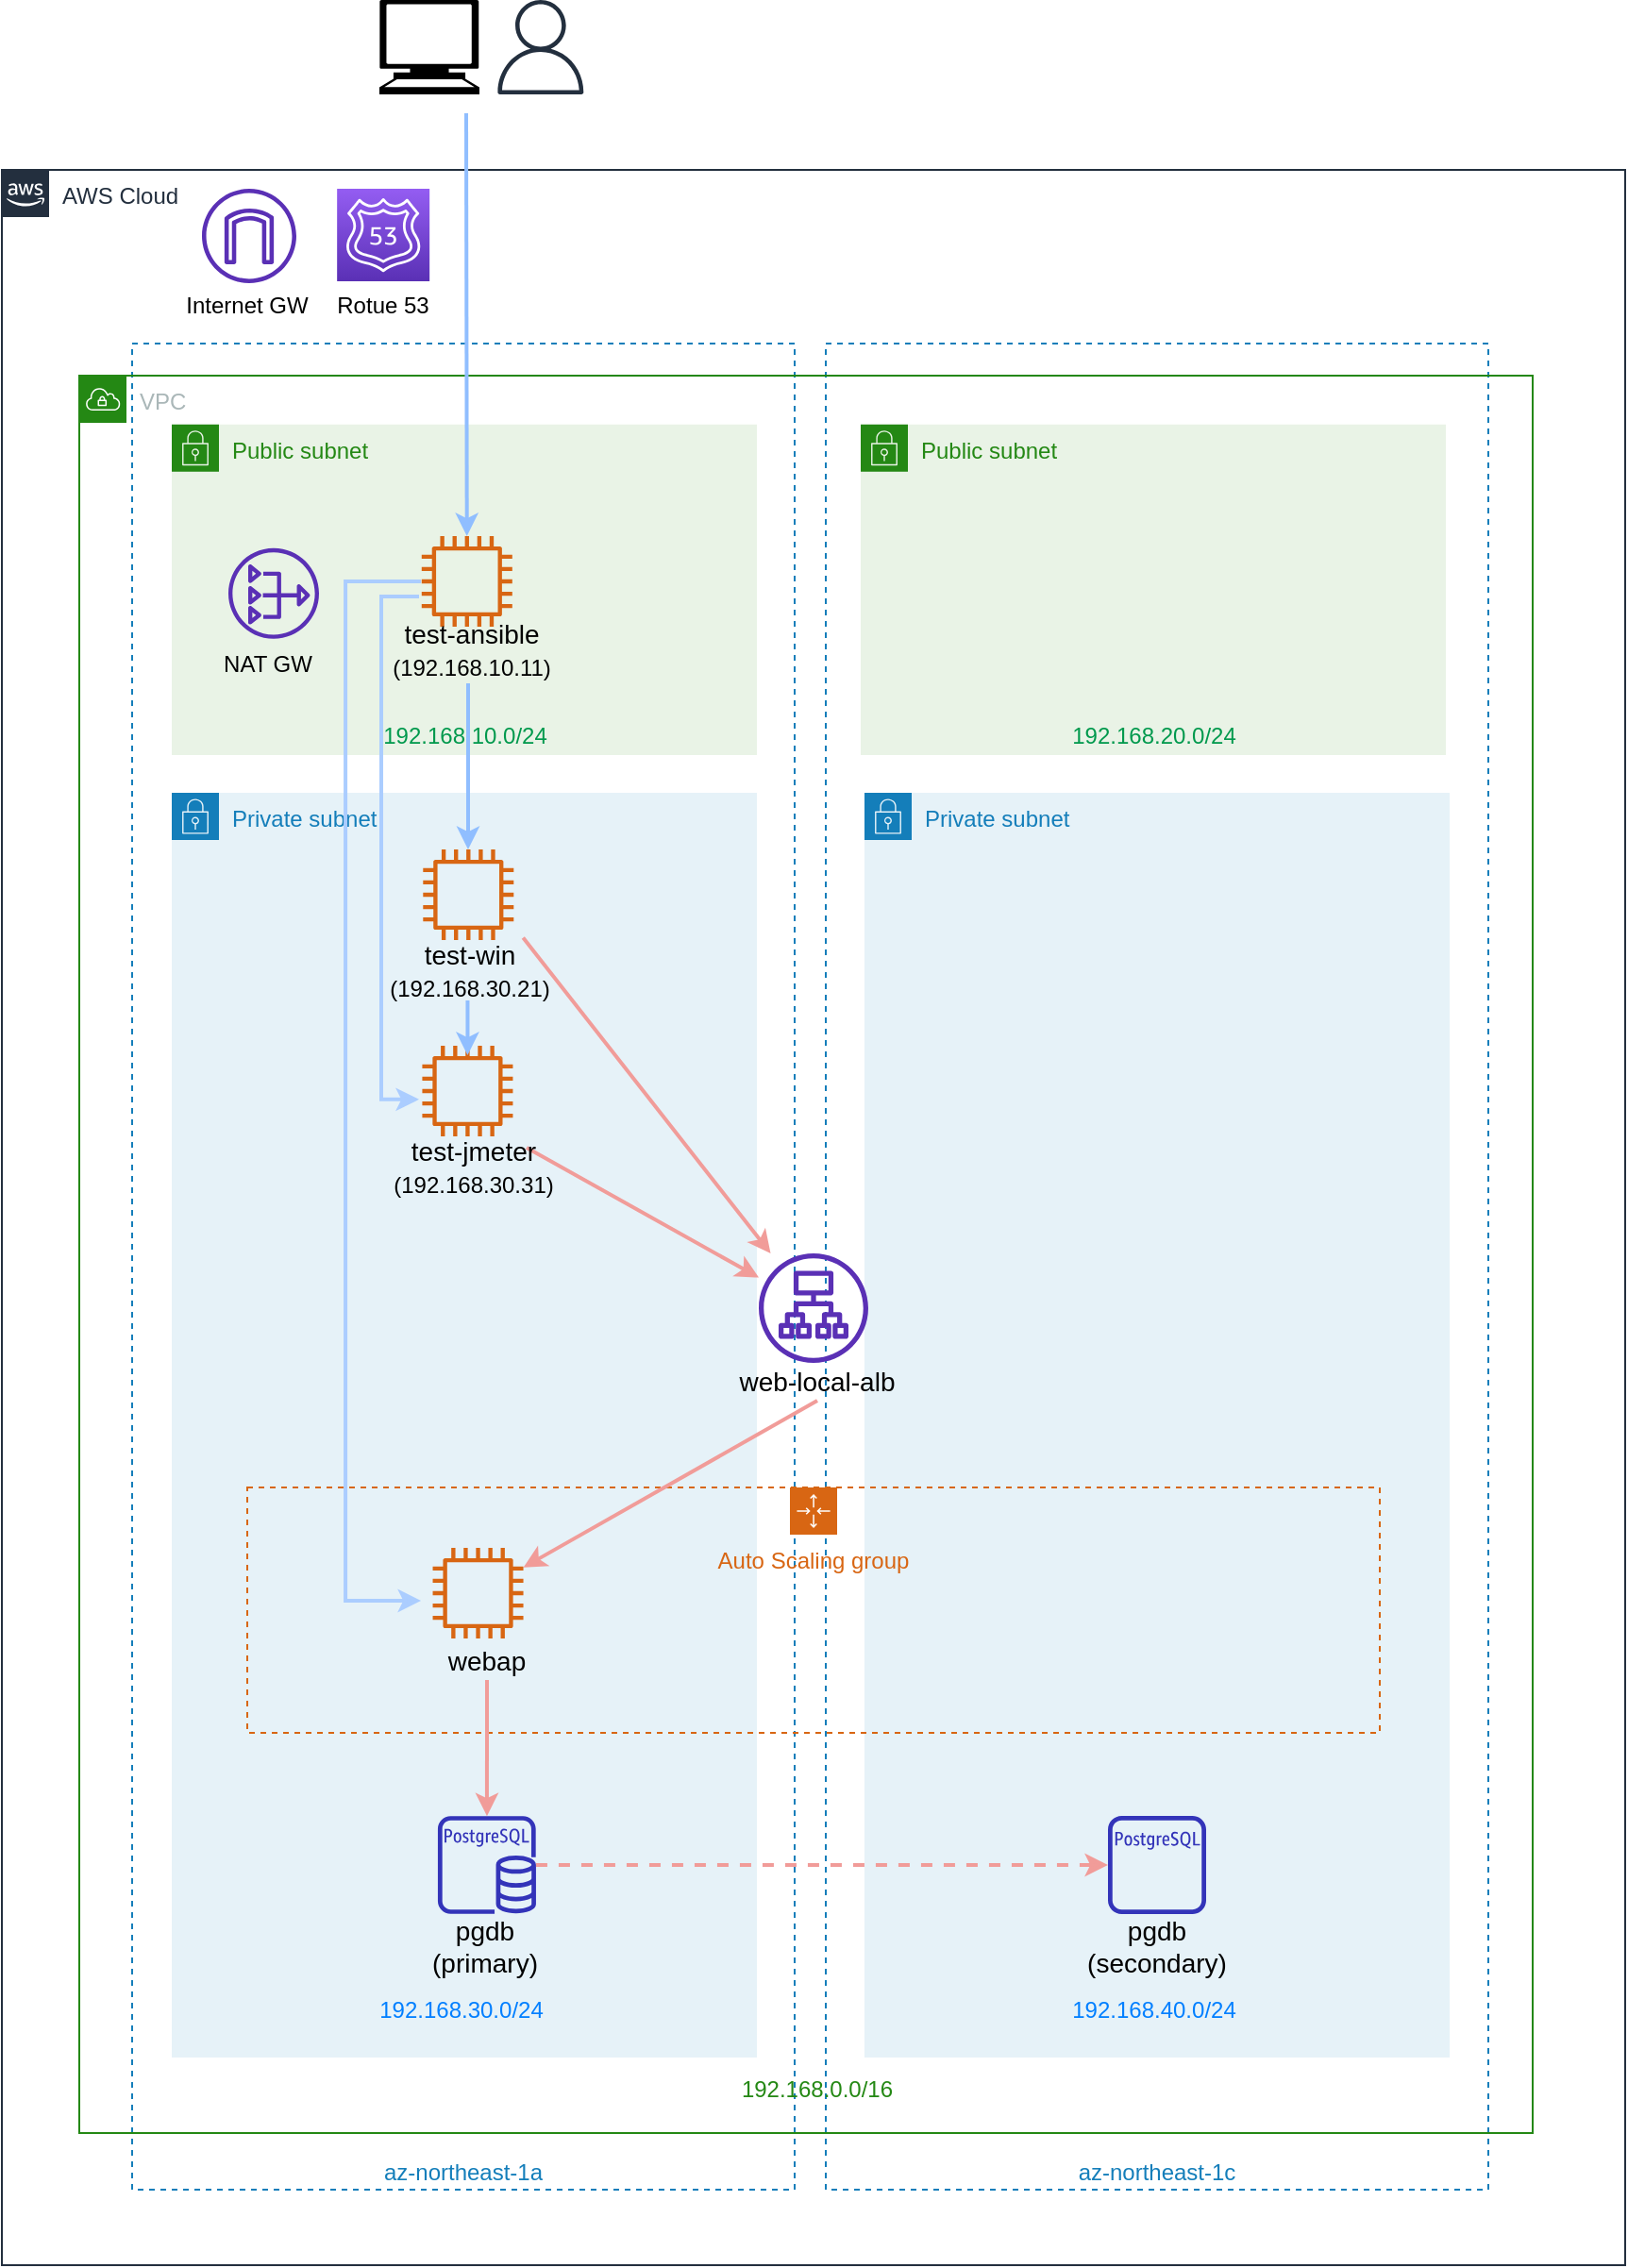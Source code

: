 <mxfile version="12.4.2" type="device" pages="4"><diagram id="54BqALLU7wodp8FNLnc1" name="AWS構成"><mxGraphModel dx="1185" dy="685" grid="1" gridSize="10" guides="1" tooltips="1" connect="1" arrows="1" fold="1" page="1" pageScale="1" pageWidth="827" pageHeight="1169" math="0" shadow="0"><root><mxCell id="0"/><mxCell id="1" parent="0"/><mxCell id="J_0N16CIMDYGKfGDAsq_-1" value="Private subnet" style="points=[[0,0],[0.25,0],[0.5,0],[0.75,0],[1,0],[1,0.25],[1,0.5],[1,0.75],[1,1],[0.75,1],[0.5,1],[0.25,1],[0,1],[0,0.75],[0,0.5],[0,0.25]];outlineConnect=0;gradientColor=none;html=1;whiteSpace=wrap;fontSize=12;fontStyle=0;shape=mxgraph.aws4.group;grIcon=mxgraph.aws4.group_security_group;grStroke=0;strokeColor=#147EBA;fillColor=#E6F2F8;verticalAlign=top;align=left;spacingLeft=30;fontColor=#147EBA;dashed=0;" parent="1" vertex="1"><mxGeometry x="557" y="490" width="310" height="670" as="geometry"/></mxCell><mxCell id="J_0N16CIMDYGKfGDAsq_-3" value="az-northeast-1c" style="fillColor=none;strokeColor=#147EBA;dashed=1;verticalAlign=bottom;fontStyle=0;fontColor=#147EBA;" parent="1" vertex="1"><mxGeometry x="536.5" y="252" width="351" height="978" as="geometry"/></mxCell><mxCell id="SYQwcQnqlK3rg2wisozh-1" value="Private subnet" style="points=[[0,0],[0.25,0],[0.5,0],[0.75,0],[1,0],[1,0.25],[1,0.5],[1,0.75],[1,1],[0.75,1],[0.5,1],[0.25,1],[0,1],[0,0.75],[0,0.5],[0,0.25]];outlineConnect=0;gradientColor=none;html=1;whiteSpace=wrap;fontSize=12;fontStyle=0;shape=mxgraph.aws4.group;grIcon=mxgraph.aws4.group_security_group;grStroke=0;strokeColor=#147EBA;fillColor=#E6F2F8;verticalAlign=top;align=left;spacingLeft=30;fontColor=#147EBA;dashed=0;" parent="1" vertex="1"><mxGeometry x="190" y="490" width="310" height="670" as="geometry"/></mxCell><mxCell id="LlpVSZ4aEj_mOv94WtYo-35" value="az-northeast-1a" style="fillColor=none;strokeColor=#147EBA;dashed=1;verticalAlign=bottom;fontStyle=0;fontColor=#147EBA;" parent="1" vertex="1"><mxGeometry x="169" y="252" width="351" height="978" as="geometry"/></mxCell><mxCell id="EiOpMxR-uVtinpsSjzxG-1" value="AWS Cloud" style="points=[[0,0],[0.25,0],[0.5,0],[0.75,0],[1,0],[1,0.25],[1,0.5],[1,0.75],[1,1],[0.75,1],[0.5,1],[0.25,1],[0,1],[0,0.75],[0,0.5],[0,0.25]];outlineConnect=0;gradientColor=none;html=1;whiteSpace=wrap;fontSize=12;fontStyle=0;shape=mxgraph.aws4.group;grIcon=mxgraph.aws4.group_aws_cloud_alt;strokeColor=#232F3E;fillColor=none;verticalAlign=top;align=left;spacingLeft=30;fontColor=#232F3E;dashed=0;" parent="1" vertex="1"><mxGeometry x="100" y="160" width="860" height="1110" as="geometry"/></mxCell><mxCell id="EiOpMxR-uVtinpsSjzxG-3" value="VPC" style="points=[[0,0],[0.25,0],[0.5,0],[0.75,0],[1,0],[1,0.25],[1,0.5],[1,0.75],[1,1],[0.75,1],[0.5,1],[0.25,1],[0,1],[0,0.75],[0,0.5],[0,0.25]];outlineConnect=0;gradientColor=none;html=1;whiteSpace=wrap;fontSize=12;fontStyle=0;shape=mxgraph.aws4.group;grIcon=mxgraph.aws4.group_vpc;strokeColor=#248814;fillColor=none;verticalAlign=top;align=left;spacingLeft=30;fontColor=#AAB7B8;dashed=0;" parent="1" vertex="1"><mxGeometry x="141" y="269" width="770" height="931" as="geometry"/></mxCell><mxCell id="XWz4x8RmFDo-6VmKHoPU-21" value="Auto Scaling group" style="points=[[0,0],[0.25,0],[0.5,0],[0.75,0],[1,0],[1,0.25],[1,0.5],[1,0.75],[1,1],[0.75,1],[0.5,1],[0.25,1],[0,1],[0,0.75],[0,0.5],[0,0.25]];outlineConnect=0;gradientColor=none;html=1;whiteSpace=wrap;fontSize=12;fontStyle=0;shape=mxgraph.aws4.groupCenter;grIcon=mxgraph.aws4.group_auto_scaling_group;grStroke=1;strokeColor=#D86613;fillColor=none;verticalAlign=top;align=center;fontColor=#D86613;dashed=1;spacingTop=25;" parent="1" vertex="1"><mxGeometry x="230" y="858" width="600" height="130" as="geometry"/></mxCell><mxCell id="XWz4x8RmFDo-6VmKHoPU-6" value="Public subnet" style="points=[[0,0],[0.25,0],[0.5,0],[0.75,0],[1,0],[1,0.25],[1,0.5],[1,0.75],[1,1],[0.75,1],[0.5,1],[0.25,1],[0,1],[0,0.75],[0,0.5],[0,0.25]];outlineConnect=0;gradientColor=none;html=1;whiteSpace=wrap;fontSize=12;fontStyle=0;shape=mxgraph.aws4.group;grIcon=mxgraph.aws4.group_security_group;grStroke=0;strokeColor=#248814;fillColor=#E9F3E6;verticalAlign=top;align=left;spacingLeft=30;fontColor=#248814;dashed=0;" parent="1" vertex="1"><mxGeometry x="555" y="294.86" width="310" height="175.14" as="geometry"/></mxCell><mxCell id="XWz4x8RmFDo-6VmKHoPU-1" value="Public subnet" style="points=[[0,0],[0.25,0],[0.5,0],[0.75,0],[1,0],[1,0.25],[1,0.5],[1,0.75],[1,1],[0.75,1],[0.5,1],[0.25,1],[0,1],[0,0.75],[0,0.5],[0,0.25]];outlineConnect=0;gradientColor=none;html=1;whiteSpace=wrap;fontSize=12;fontStyle=0;shape=mxgraph.aws4.group;grIcon=mxgraph.aws4.group_security_group;grStroke=0;strokeColor=#248814;fillColor=#E9F3E6;verticalAlign=top;align=left;spacingLeft=30;fontColor=#248814;dashed=0;" parent="1" vertex="1"><mxGeometry x="190" y="294.86" width="310" height="175.14" as="geometry"/></mxCell><mxCell id="J_0N16CIMDYGKfGDAsq_-2" value="192.168.40.0/24" style="text;html=1;strokeColor=none;fillColor=none;align=center;verticalAlign=middle;whiteSpace=wrap;rounded=0;fontColor=#007FFF;" parent="1" vertex="1"><mxGeometry x="642.576" y="1124.655" width="134.851" height="20.345" as="geometry"/></mxCell><mxCell id="EiOpMxR-uVtinpsSjzxG-20" value="192.168.0.0/16" style="text;html=1;strokeColor=none;fillColor=none;align=center;verticalAlign=middle;whiteSpace=wrap;rounded=0;fontColor=#248814;" parent="1" vertex="1"><mxGeometry x="386.974" y="1166.779" width="290.051" height="21.224" as="geometry"/></mxCell><mxCell id="LlpVSZ4aEj_mOv94WtYo-43" value="" style="group" parent="1" vertex="1" connectable="0"><mxGeometry x="264.15" y="538" width="112" height="72" as="geometry"/></mxCell><mxCell id="LlpVSZ4aEj_mOv94WtYo-21" value="" style="group" parent="LlpVSZ4aEj_mOv94WtYo-43" vertex="1" connectable="0"><mxGeometry width="112" height="72" as="geometry"/></mxCell><mxCell id="LlpVSZ4aEj_mOv94WtYo-42" value="" style="group" parent="LlpVSZ4aEj_mOv94WtYo-21" vertex="1" connectable="0"><mxGeometry width="80" height="72" as="geometry"/></mxCell><mxCell id="LlpVSZ4aEj_mOv94WtYo-28" value="webap" style="text;html=1;strokeColor=none;fillColor=none;align=center;verticalAlign=middle;whiteSpace=wrap;rounded=0;fontSize=14;" parent="1" vertex="1"><mxGeometry x="301" y="940" width="112" height="20" as="geometry"/></mxCell><mxCell id="K87KRnUCHKKksTv24O63-8" value="192.168.30.0/24" style="text;html=1;strokeColor=none;fillColor=none;align=center;verticalAlign=middle;whiteSpace=wrap;rounded=0;fontColor=#007FFF;" parent="1" vertex="1"><mxGeometry x="275.576" y="1124.655" width="134.851" height="20.345" as="geometry"/></mxCell><mxCell id="K87KRnUCHKKksTv24O63-10" value="" style="group" parent="1" vertex="1" connectable="0"><mxGeometry x="300.0" y="354" width="112" height="72" as="geometry"/></mxCell><mxCell id="K87KRnUCHKKksTv24O63-11" value="" style="outlineConnect=0;fontColor=#232F3E;gradientColor=none;fillColor=#D86613;strokeColor=none;dashed=0;verticalLabelPosition=bottom;verticalAlign=top;align=center;html=1;fontSize=12;fontStyle=0;aspect=fixed;pointerEvents=1;shape=mxgraph.aws4.instance2;" parent="K87KRnUCHKKksTv24O63-10" vertex="1"><mxGeometry x="22.4" width="48" height="48" as="geometry"/></mxCell><mxCell id="K87KRnUCHKKksTv24O63-12" value="test-ansible&lt;br&gt;&lt;font style=&quot;font-size: 12px&quot;&gt;(192.168.10.11)&lt;/font&gt;" style="text;html=1;strokeColor=none;fillColor=none;align=center;verticalAlign=middle;whiteSpace=wrap;rounded=0;fontSize=14;" parent="1" vertex="1"><mxGeometry x="293" y="404" width="112" height="20" as="geometry"/></mxCell><mxCell id="K87KRnUCHKKksTv24O63-21" value="" style="outlineConnect=0;fontColor=#232F3E;gradientColor=none;fillColor=#232F3E;strokeColor=none;dashed=0;verticalLabelPosition=bottom;verticalAlign=top;align=center;html=1;fontSize=12;fontStyle=0;aspect=fixed;pointerEvents=1;shape=mxgraph.aws4.user;" parent="1" vertex="1"><mxGeometry x="360.43" y="70" width="50" height="50" as="geometry"/></mxCell><mxCell id="SYQwcQnqlK3rg2wisozh-2" value="" style="outlineConnect=0;fontColor=#232F3E;gradientColor=none;fillColor=#5A30B5;strokeColor=none;dashed=0;verticalLabelPosition=bottom;verticalAlign=top;align=center;html=1;fontSize=12;fontStyle=0;aspect=fixed;pointerEvents=1;shape=mxgraph.aws4.nat_gateway;" parent="1" vertex="1"><mxGeometry x="220" y="360.43" width="48" height="48" as="geometry"/></mxCell><mxCell id="SYQwcQnqlK3rg2wisozh-3" value="NAT GW" style="text;html=1;strokeColor=none;fillColor=none;align=center;verticalAlign=middle;whiteSpace=wrap;rounded=0;" parent="1" vertex="1"><mxGeometry x="201" y="412.43" width="80" height="20" as="geometry"/></mxCell><mxCell id="SYQwcQnqlK3rg2wisozh-4" value="" style="outlineConnect=0;fontColor=#232F3E;gradientColor=none;fillColor=#5A30B5;strokeColor=none;dashed=0;verticalLabelPosition=bottom;verticalAlign=top;align=center;fontSize=12;fontStyle=0;aspect=fixed;pointerEvents=1;shape=mxgraph.aws4.internet_gateway;" parent="1" vertex="1"><mxGeometry x="206.0" y="170" width="50" height="50" as="geometry"/></mxCell><mxCell id="J_0N16CIMDYGKfGDAsq_-4" value="Internet GW" style="text;html=1;strokeColor=none;fillColor=none;align=center;verticalAlign=middle;whiteSpace=wrap;rounded=0;" parent="1" vertex="1"><mxGeometry x="189.58" y="222" width="80" height="20" as="geometry"/></mxCell><mxCell id="J_0N16CIMDYGKfGDAsq_-6" value="web-local-alb" style="text;html=1;strokeColor=none;fillColor=none;align=center;verticalAlign=middle;whiteSpace=wrap;rounded=0;strokeWidth=2;fontSize=14;" parent="1" vertex="1"><mxGeometry x="476" y="792" width="112" height="20" as="geometry"/></mxCell><mxCell id="J_0N16CIMDYGKfGDAsq_-7" value="" style="outlineConnect=0;fontColor=#232F3E;gradientColor=none;fillColor=#3334B9;strokeColor=none;dashed=0;verticalLabelPosition=bottom;verticalAlign=top;align=center;html=1;fontSize=12;fontStyle=0;aspect=fixed;pointerEvents=1;shape=mxgraph.aws4.rds_postgresql_instance;" parent="1" vertex="1"><mxGeometry x="330.97" y="1032" width="52" height="52" as="geometry"/></mxCell><mxCell id="J_0N16CIMDYGKfGDAsq_-8" value="pgdb&lt;br&gt;(primary)" style="text;html=1;strokeColor=none;fillColor=none;align=center;verticalAlign=middle;whiteSpace=wrap;rounded=0;fontSize=14;" parent="1" vertex="1"><mxGeometry x="300" y="1091" width="112" height="20" as="geometry"/></mxCell><mxCell id="J_0N16CIMDYGKfGDAsq_-9" value="" style="outlineConnect=0;fontColor=#232F3E;gradientColor=none;fillColor=#3334B9;strokeColor=none;dashed=0;verticalLabelPosition=bottom;verticalAlign=top;align=center;html=1;fontSize=12;fontStyle=0;aspect=fixed;pointerEvents=1;shape=mxgraph.aws4.rds_postgresql_instance_alt;" parent="1" vertex="1"><mxGeometry x="686" y="1032" width="52" height="52" as="geometry"/></mxCell><mxCell id="J_0N16CIMDYGKfGDAsq_-10" value="pgdb&lt;br style=&quot;font-size: 14px;&quot;&gt;(secondary)" style="text;html=1;strokeColor=none;fillColor=none;align=center;verticalAlign=middle;whiteSpace=wrap;rounded=0;fontSize=14;" parent="1" vertex="1"><mxGeometry x="656" y="1091" width="112" height="20" as="geometry"/></mxCell><mxCell id="J_0N16CIMDYGKfGDAsq_-11" value="" style="endArrow=classic;html=1;strokeWidth=2;strokeColor=#90BEFF;" parent="1" target="K87KRnUCHKKksTv24O63-11" edge="1"><mxGeometry width="50" height="50" relative="1" as="geometry"><mxPoint x="346" y="130" as="sourcePoint"/><mxPoint x="376.15" y="205" as="targetPoint"/></mxGeometry></mxCell><mxCell id="J_0N16CIMDYGKfGDAsq_-12" value="" style="endArrow=classic;html=1;strokeWidth=2;strokeColor=#F19C99;exitX=0.75;exitY=0;exitDx=0;exitDy=0;" parent="1" target="J_0N16CIMDYGKfGDAsq_-5" edge="1" source="Di06YbWPDpj5tZTKCgTd-2"><mxGeometry width="50" height="50" relative="1" as="geometry"><mxPoint x="380" y="430" as="sourcePoint"/><mxPoint x="1079" y="690" as="targetPoint"/></mxGeometry></mxCell><mxCell id="J_0N16CIMDYGKfGDAsq_-13" value="" style="endArrow=classic;html=1;strokeWidth=2;strokeColor=#F19C99;exitX=0.5;exitY=1;exitDx=0;exitDy=0;" parent="1" source="J_0N16CIMDYGKfGDAsq_-6" target="LlpVSZ4aEj_mOv94WtYo-27" edge="1"><mxGeometry width="50" height="50" relative="1" as="geometry"><mxPoint x="362" y="673" as="sourcePoint"/><mxPoint x="511" y="721.551" as="targetPoint"/></mxGeometry></mxCell><mxCell id="J_0N16CIMDYGKfGDAsq_-14" value="" style="endArrow=classic;html=1;strokeWidth=2;strokeColor=#F19C99;exitX=0.5;exitY=1;exitDx=0;exitDy=0;" parent="1" source="LlpVSZ4aEj_mOv94WtYo-28" target="J_0N16CIMDYGKfGDAsq_-7" edge="1"><mxGeometry width="50" height="50" relative="1" as="geometry"><mxPoint x="542" y="734" as="sourcePoint"/><mxPoint x="386.27" y="811.116" as="targetPoint"/></mxGeometry></mxCell><mxCell id="J_0N16CIMDYGKfGDAsq_-15" value="" style="endArrow=classic;html=1;strokeWidth=2;strokeColor=#F19C99;dashed=1;" parent="1" source="J_0N16CIMDYGKfGDAsq_-7" target="J_0N16CIMDYGKfGDAsq_-9" edge="1"><mxGeometry width="50" height="50" relative="1" as="geometry"><mxPoint x="366" y="977" as="sourcePoint"/><mxPoint x="366.693" y="1042" as="targetPoint"/></mxGeometry></mxCell><mxCell id="XWz4x8RmFDo-6VmKHoPU-9" value="" style="shape=mxgraph.signs.tech.computer;html=1;fillColor=#000000;strokeColor=none;verticalLabelPosition=bottom;verticalAlign=top;align=center;fontSize=14;" parent="1" vertex="1"><mxGeometry x="300" y="70" width="53" height="50" as="geometry"/></mxCell><mxCell id="XWz4x8RmFDo-6VmKHoPU-11" value="" style="endArrow=classic;html=1;strokeWidth=2;strokeColor=#F19C99;" parent="1" target="J_0N16CIMDYGKfGDAsq_-5" edge="1"><mxGeometry width="50" height="50" relative="1" as="geometry"><mxPoint x="376.15" y="566.78" as="sourcePoint"/><mxPoint x="518.126" y="795.21" as="targetPoint"/></mxGeometry></mxCell><mxCell id="XWz4x8RmFDo-6VmKHoPU-14" value="192.168.10.0/24" style="text;html=1;strokeColor=none;fillColor=none;align=center;verticalAlign=middle;whiteSpace=wrap;rounded=0;fontColor=#00994D;" parent="1" vertex="1"><mxGeometry x="277.576" y="449.655" width="134.851" height="20.345" as="geometry"/></mxCell><mxCell id="XWz4x8RmFDo-6VmKHoPU-15" value="192.168.20.0/24" style="text;html=1;strokeColor=none;fillColor=none;align=center;verticalAlign=middle;whiteSpace=wrap;rounded=0;fontColor=#00994D;" parent="1" vertex="1"><mxGeometry x="642.576" y="449.655" width="134.851" height="20.345" as="geometry"/></mxCell><mxCell id="-bXfKft9GS2y3Ycm3x-7-1" value="" style="outlineConnect=0;fontColor=#232F3E;gradientColor=#945DF2;gradientDirection=north;fillColor=#5A30B5;strokeColor=#ffffff;dashed=0;verticalLabelPosition=bottom;verticalAlign=top;align=center;html=1;fontSize=12;fontStyle=0;aspect=fixed;shape=mxgraph.aws4.resourceIcon;resIcon=mxgraph.aws4.route_53;" parent="1" vertex="1"><mxGeometry x="277.58" y="170" width="49" height="49" as="geometry"/></mxCell><mxCell id="-bXfKft9GS2y3Ycm3x-7-2" value="Rotue 53" style="text;html=1;strokeColor=none;fillColor=none;align=center;verticalAlign=middle;whiteSpace=wrap;rounded=0;" parent="1" vertex="1"><mxGeometry x="273.08" y="222" width="57.92" height="20" as="geometry"/></mxCell><mxCell id="J_0N16CIMDYGKfGDAsq_-5" value="" style="outlineConnect=0;fontColor=#232F3E;gradientColor=none;fillColor=#5A30B5;strokeColor=none;dashed=0;verticalLabelPosition=bottom;verticalAlign=top;align=center;html=1;fontSize=12;fontStyle=0;aspect=fixed;pointerEvents=1;shape=mxgraph.aws4.application_load_balancer;" parent="1" vertex="1"><mxGeometry x="501" y="734" width="58" height="58" as="geometry"/></mxCell><mxCell id="MudOoX87xLGLQLVfr6s0-3" value="" style="outlineConnect=0;fontColor=#232F3E;gradientColor=none;fillColor=#D86613;strokeColor=none;dashed=0;verticalLabelPosition=bottom;verticalAlign=top;align=center;html=1;fontSize=12;fontStyle=0;aspect=fixed;pointerEvents=1;shape=mxgraph.aws4.instance2;" parent="1" vertex="1"><mxGeometry x="323.15" y="520" width="48" height="48" as="geometry"/></mxCell><mxCell id="MudOoX87xLGLQLVfr6s0-4" value="test-win&lt;br&gt;&lt;font style=&quot;font-size: 12px&quot;&gt;(192.168.30.21)&lt;/font&gt;" style="text;html=1;strokeColor=none;fillColor=none;align=center;verticalAlign=middle;whiteSpace=wrap;rounded=0;fontSize=14;" parent="1" vertex="1"><mxGeometry x="292.43" y="574" width="112" height="20" as="geometry"/></mxCell><mxCell id="MudOoX87xLGLQLVfr6s0-6" value="" style="endArrow=classic;html=1;strokeWidth=2;strokeColor=#90BEFF;" parent="1" edge="1"><mxGeometry width="50" height="50" relative="1" as="geometry"><mxPoint x="347" y="432" as="sourcePoint"/><mxPoint x="347" y="520" as="targetPoint"/></mxGeometry></mxCell><mxCell id="Di06YbWPDpj5tZTKCgTd-1" value="" style="outlineConnect=0;fontColor=#232F3E;gradientColor=none;fillColor=#D86613;strokeColor=none;dashed=0;verticalLabelPosition=bottom;verticalAlign=top;align=center;html=1;fontSize=12;fontStyle=0;aspect=fixed;pointerEvents=1;shape=mxgraph.aws4.instance2;" vertex="1" parent="1"><mxGeometry x="322.72" y="624" width="48" height="48" as="geometry"/></mxCell><mxCell id="Di06YbWPDpj5tZTKCgTd-2" value="test-jmeter&lt;br&gt;&lt;font style=&quot;font-size: 12px&quot;&gt;(192.168.30.31)&lt;/font&gt;" style="text;html=1;strokeColor=none;fillColor=none;align=center;verticalAlign=middle;whiteSpace=wrap;rounded=0;fontSize=14;" vertex="1" parent="1"><mxGeometry x="294.0" y="678" width="112" height="20" as="geometry"/></mxCell><mxCell id="Di06YbWPDpj5tZTKCgTd-3" value="" style="endArrow=classic;html=1;strokeWidth=2;strokeColor=#90BEFF;" edge="1" parent="1"><mxGeometry width="50" height="50" relative="1" as="geometry"><mxPoint x="346.73" y="600" as="sourcePoint"/><mxPoint x="346.73" y="629" as="targetPoint"/></mxGeometry></mxCell><mxCell id="LlpVSZ4aEj_mOv94WtYo-26" value="" style="group" parent="1" vertex="1" connectable="0"><mxGeometry x="305.87" y="890" width="112" height="89" as="geometry"/></mxCell><mxCell id="LlpVSZ4aEj_mOv94WtYo-27" value="" style="outlineConnect=0;fontColor=#232F3E;gradientColor=none;fillColor=#D86613;strokeColor=none;dashed=0;verticalLabelPosition=bottom;verticalAlign=top;align=center;html=1;fontSize=12;fontStyle=0;aspect=fixed;pointerEvents=1;shape=mxgraph.aws4.instance2;" parent="LlpVSZ4aEj_mOv94WtYo-26" vertex="1"><mxGeometry x="22.4" width="48" height="48" as="geometry"/></mxCell><mxCell id="Di06YbWPDpj5tZTKCgTd-9" value="" style="endArrow=classic;html=1;rounded=0;fillColor=#dae8fc;strokeColor=#ABCDFF;strokeWidth=2;" edge="1" parent="1"><mxGeometry width="50" height="50" relative="1" as="geometry"><mxPoint x="322.04" y="378" as="sourcePoint"/><mxPoint x="322.04" y="918" as="targetPoint"/><Array as="points"><mxPoint x="282.04" y="378"/><mxPoint x="282.04" y="918"/></Array></mxGeometry></mxCell><mxCell id="Di06YbWPDpj5tZTKCgTd-10" value="" style="endArrow=classic;html=1;rounded=0;fillColor=#dae8fc;strokeColor=#ABCDFF;strokeWidth=2;" edge="1" parent="1"><mxGeometry width="50" height="50" relative="1" as="geometry"><mxPoint x="321" y="386" as="sourcePoint"/><mxPoint x="321" y="652.43" as="targetPoint"/><Array as="points"><mxPoint x="301" y="386"/><mxPoint x="301" y="652.43"/></Array></mxGeometry></mxCell><mxCell id="LlpVSZ4aEj_mOv94WtYo-30" value="名称未設定レイヤ" parent="0"/><mxCell id="LlpVSZ4aEj_mOv94WtYo-31" value="名称未設定レイヤ" parent="0"/></root></mxGraphModel></diagram><diagram name="AWS構成のコピー" id="hPxwYrXYcgu1AiLau9Ui"><mxGraphModel dx="1086" dy="806" grid="1" gridSize="10" guides="1" tooltips="1" connect="1" arrows="1" fold="1" page="1" pageScale="1" pageWidth="827" pageHeight="1169" math="0" shadow="0"><root><mxCell id="y-1ZADT63sVjldqFMsMV-0"/><mxCell id="y-1ZADT63sVjldqFMsMV-1" parent="y-1ZADT63sVjldqFMsMV-0"/><mxCell id="y-1ZADT63sVjldqFMsMV-2" value="Public subnet" style="points=[[0,0],[0.25,0],[0.5,0],[0.75,0],[1,0],[1,0.25],[1,0.5],[1,0.75],[1,1],[0.75,1],[0.5,1],[0.25,1],[0,1],[0,0.75],[0,0.5],[0,0.25]];outlineConnect=0;gradientColor=none;html=1;whiteSpace=wrap;fontSize=12;fontStyle=0;shape=mxgraph.aws4.group;grIcon=mxgraph.aws4.group_security_group;grStroke=0;strokeColor=#248814;fillColor=#E9F3E6;verticalAlign=top;align=left;spacingLeft=30;fontColor=#248814;dashed=0;" vertex="1" parent="y-1ZADT63sVjldqFMsMV-1"><mxGeometry x="555" y="294.86" width="310" height="175.14" as="geometry"/></mxCell><mxCell id="y-1ZADT63sVjldqFMsMV-3" value="AWS Cloud" style="points=[[0,0],[0.25,0],[0.5,0],[0.75,0],[1,0],[1,0.25],[1,0.5],[1,0.75],[1,1],[0.75,1],[0.5,1],[0.25,1],[0,1],[0,0.75],[0,0.5],[0,0.25]];outlineConnect=0;gradientColor=none;html=1;whiteSpace=wrap;fontSize=12;fontStyle=0;shape=mxgraph.aws4.group;grIcon=mxgraph.aws4.group_aws_cloud_alt;strokeColor=#232F3E;fillColor=none;verticalAlign=top;align=left;spacingLeft=30;fontColor=#232F3E;dashed=0;" vertex="1" parent="y-1ZADT63sVjldqFMsMV-1"><mxGeometry x="100" y="160" width="860" height="980" as="geometry"/></mxCell><mxCell id="y-1ZADT63sVjldqFMsMV-4" value="VPC" style="points=[[0,0],[0.25,0],[0.5,0],[0.75,0],[1,0],[1,0.25],[1,0.5],[1,0.75],[1,1],[0.75,1],[0.5,1],[0.25,1],[0,1],[0,0.75],[0,0.5],[0,0.25]];outlineConnect=0;gradientColor=none;html=1;whiteSpace=wrap;fontSize=12;fontStyle=0;shape=mxgraph.aws4.group;grIcon=mxgraph.aws4.group_vpc;strokeColor=#248814;fillColor=none;verticalAlign=top;align=left;spacingLeft=30;fontColor=#AAB7B8;dashed=0;" vertex="1" parent="y-1ZADT63sVjldqFMsMV-1"><mxGeometry x="139" y="269" width="770" height="811" as="geometry"/></mxCell><mxCell id="y-1ZADT63sVjldqFMsMV-5" value="az-northeast-1a" style="fillColor=none;strokeColor=#147EBA;dashed=1;verticalAlign=bottom;fontStyle=0;fontColor=#147EBA;" vertex="1" parent="y-1ZADT63sVjldqFMsMV-1"><mxGeometry x="169" y="252" width="351" height="858" as="geometry"/></mxCell><mxCell id="y-1ZADT63sVjldqFMsMV-6" value="Public subnet" style="points=[[0,0],[0.25,0],[0.5,0],[0.75,0],[1,0],[1,0.25],[1,0.5],[1,0.75],[1,1],[0.75,1],[0.5,1],[0.25,1],[0,1],[0,0.75],[0,0.5],[0,0.25]];outlineConnect=0;gradientColor=none;html=1;whiteSpace=wrap;fontSize=12;fontStyle=0;shape=mxgraph.aws4.group;grIcon=mxgraph.aws4.group_security_group;grStroke=0;strokeColor=#248814;fillColor=#E9F3E6;verticalAlign=top;align=left;spacingLeft=30;fontColor=#248814;dashed=0;" vertex="1" parent="y-1ZADT63sVjldqFMsMV-1"><mxGeometry x="190" y="294.86" width="310" height="175.14" as="geometry"/></mxCell><mxCell id="y-1ZADT63sVjldqFMsMV-7" value="Private subnet" style="points=[[0,0],[0.25,0],[0.5,0],[0.75,0],[1,0],[1,0.25],[1,0.5],[1,0.75],[1,1],[0.75,1],[0.5,1],[0.25,1],[0,1],[0,0.75],[0,0.5],[0,0.25]];outlineConnect=0;gradientColor=none;html=1;whiteSpace=wrap;fontSize=12;fontStyle=0;shape=mxgraph.aws4.group;grIcon=mxgraph.aws4.group_security_group;grStroke=0;strokeColor=#147EBA;fillColor=#E6F2F8;verticalAlign=top;align=left;spacingLeft=30;fontColor=#147EBA;dashed=0;" vertex="1" parent="y-1ZADT63sVjldqFMsMV-1"><mxGeometry x="190" y="490" width="310" height="558" as="geometry"/></mxCell><mxCell id="y-1ZADT63sVjldqFMsMV-8" value="Private subnet" style="points=[[0,0],[0.25,0],[0.5,0],[0.75,0],[1,0],[1,0.25],[1,0.5],[1,0.75],[1,1],[0.75,1],[0.5,1],[0.25,1],[0,1],[0,0.75],[0,0.5],[0,0.25]];outlineConnect=0;gradientColor=none;html=1;whiteSpace=wrap;fontSize=12;fontStyle=0;shape=mxgraph.aws4.group;grIcon=mxgraph.aws4.group_security_group;grStroke=0;strokeColor=#147EBA;fillColor=#E6F2F8;verticalAlign=top;align=left;spacingLeft=30;fontColor=#147EBA;dashed=0;" vertex="1" parent="y-1ZADT63sVjldqFMsMV-1"><mxGeometry x="557" y="490" width="310" height="558" as="geometry"/></mxCell><mxCell id="y-1ZADT63sVjldqFMsMV-9" value="az-northeast-1c" style="fillColor=none;strokeColor=#147EBA;dashed=1;verticalAlign=bottom;fontStyle=0;fontColor=#147EBA;" vertex="1" parent="y-1ZADT63sVjldqFMsMV-1"><mxGeometry x="536.5" y="252" width="351" height="858" as="geometry"/></mxCell><mxCell id="y-1ZADT63sVjldqFMsMV-10" value="192.168.40.0/24" style="text;html=1;strokeColor=none;fillColor=none;align=center;verticalAlign=middle;whiteSpace=wrap;rounded=0;fontColor=#007FFF;" vertex="1" parent="y-1ZADT63sVjldqFMsMV-1"><mxGeometry x="642.576" y="1023.655" width="134.851" height="20.345" as="geometry"/></mxCell><mxCell id="y-1ZADT63sVjldqFMsMV-11" value="192.168.0.0/16" style="text;html=1;strokeColor=none;fillColor=none;align=center;verticalAlign=middle;whiteSpace=wrap;rounded=0;fontColor=#248814;" vertex="1" parent="y-1ZADT63sVjldqFMsMV-1"><mxGeometry x="386.974" y="1058.779" width="290.051" height="21.224" as="geometry"/></mxCell><mxCell id="y-1ZADT63sVjldqFMsMV-12" value="" style="group" vertex="1" connectable="0" parent="y-1ZADT63sVjldqFMsMV-1"><mxGeometry x="264.15" y="538" width="112" height="72" as="geometry"/></mxCell><mxCell id="y-1ZADT63sVjldqFMsMV-13" value="" style="group" vertex="1" connectable="0" parent="y-1ZADT63sVjldqFMsMV-12"><mxGeometry width="112" height="72" as="geometry"/></mxCell><mxCell id="y-1ZADT63sVjldqFMsMV-14" value="" style="group" vertex="1" connectable="0" parent="y-1ZADT63sVjldqFMsMV-13"><mxGeometry width="80" height="72" as="geometry"/></mxCell><mxCell id="y-1ZADT63sVjldqFMsMV-15" value="" style="group" vertex="1" connectable="0" parent="y-1ZADT63sVjldqFMsMV-1"><mxGeometry x="305.87" y="789" width="112" height="89" as="geometry"/></mxCell><mxCell id="y-1ZADT63sVjldqFMsMV-16" value="" style="outlineConnect=0;fontColor=#232F3E;gradientColor=none;fillColor=#D86613;strokeColor=none;dashed=0;verticalLabelPosition=bottom;verticalAlign=top;align=center;html=1;fontSize=12;fontStyle=0;aspect=fixed;pointerEvents=1;shape=mxgraph.aws4.instance2;" vertex="1" parent="y-1ZADT63sVjldqFMsMV-15"><mxGeometry x="22.4" width="48" height="48" as="geometry"/></mxCell><mxCell id="y-1ZADT63sVjldqFMsMV-17" value="webap" style="text;html=1;strokeColor=none;fillColor=none;align=center;verticalAlign=middle;whiteSpace=wrap;rounded=0;fontSize=14;" vertex="1" parent="y-1ZADT63sVjldqFMsMV-1"><mxGeometry x="301" y="839" width="112" height="20" as="geometry"/></mxCell><mxCell id="y-1ZADT63sVjldqFMsMV-18" value="192.168.30.0/24" style="text;html=1;strokeColor=none;fillColor=none;align=center;verticalAlign=middle;whiteSpace=wrap;rounded=0;fontColor=#007FFF;" vertex="1" parent="y-1ZADT63sVjldqFMsMV-1"><mxGeometry x="275.576" y="1023.655" width="134.851" height="20.345" as="geometry"/></mxCell><mxCell id="y-1ZADT63sVjldqFMsMV-19" value="" style="group" vertex="1" connectable="0" parent="y-1ZADT63sVjldqFMsMV-1"><mxGeometry x="300.0" y="354" width="112" height="72" as="geometry"/></mxCell><mxCell id="y-1ZADT63sVjldqFMsMV-20" value="" style="outlineConnect=0;fontColor=#232F3E;gradientColor=none;fillColor=#D86613;strokeColor=none;dashed=0;verticalLabelPosition=bottom;verticalAlign=top;align=center;html=1;fontSize=12;fontStyle=0;aspect=fixed;pointerEvents=1;shape=mxgraph.aws4.instance2;" vertex="1" parent="y-1ZADT63sVjldqFMsMV-19"><mxGeometry x="22.4" width="48" height="48" as="geometry"/></mxCell><mxCell id="y-1ZADT63sVjldqFMsMV-21" value="test1&lt;br&gt;&lt;font style=&quot;font-size: 12px&quot;&gt;(192.168.10.11)&lt;/font&gt;" style="text;html=1;strokeColor=none;fillColor=none;align=center;verticalAlign=middle;whiteSpace=wrap;rounded=0;fontSize=14;" vertex="1" parent="y-1ZADT63sVjldqFMsMV-1"><mxGeometry x="293" y="404" width="112" height="20" as="geometry"/></mxCell><mxCell id="y-1ZADT63sVjldqFMsMV-22" value="" style="outlineConnect=0;fontColor=#232F3E;gradientColor=none;fillColor=#232F3E;strokeColor=none;dashed=0;verticalLabelPosition=bottom;verticalAlign=top;align=center;html=1;fontSize=12;fontStyle=0;aspect=fixed;pointerEvents=1;shape=mxgraph.aws4.user;" vertex="1" parent="y-1ZADT63sVjldqFMsMV-1"><mxGeometry x="360.43" y="70" width="50" height="50" as="geometry"/></mxCell><mxCell id="y-1ZADT63sVjldqFMsMV-23" value="" style="outlineConnect=0;fontColor=#232F3E;gradientColor=none;fillColor=#5A30B5;strokeColor=none;dashed=0;verticalLabelPosition=bottom;verticalAlign=top;align=center;html=1;fontSize=12;fontStyle=0;aspect=fixed;pointerEvents=1;shape=mxgraph.aws4.nat_gateway;" vertex="1" parent="y-1ZADT63sVjldqFMsMV-1"><mxGeometry x="234" y="360.43" width="48" height="48" as="geometry"/></mxCell><mxCell id="y-1ZADT63sVjldqFMsMV-24" value="NAT GW" style="text;html=1;strokeColor=none;fillColor=none;align=center;verticalAlign=middle;whiteSpace=wrap;rounded=0;" vertex="1" parent="y-1ZADT63sVjldqFMsMV-1"><mxGeometry x="215" y="412.43" width="80" height="20" as="geometry"/></mxCell><mxCell id="y-1ZADT63sVjldqFMsMV-25" value="" style="outlineConnect=0;fontColor=#232F3E;gradientColor=none;fillColor=#5A30B5;strokeColor=none;dashed=0;verticalLabelPosition=bottom;verticalAlign=top;align=center;fontSize=12;fontStyle=0;aspect=fixed;pointerEvents=1;shape=mxgraph.aws4.internet_gateway;" vertex="1" parent="y-1ZADT63sVjldqFMsMV-1"><mxGeometry x="206.0" y="170" width="50" height="50" as="geometry"/></mxCell><mxCell id="y-1ZADT63sVjldqFMsMV-26" value="Internet GW" style="text;html=1;strokeColor=none;fillColor=none;align=center;verticalAlign=middle;whiteSpace=wrap;rounded=0;" vertex="1" parent="y-1ZADT63sVjldqFMsMV-1"><mxGeometry x="189.58" y="222" width="80" height="20" as="geometry"/></mxCell><mxCell id="y-1ZADT63sVjldqFMsMV-27" value="web-local-alb" style="text;html=1;strokeColor=none;fillColor=none;align=center;verticalAlign=middle;whiteSpace=wrap;rounded=0;strokeWidth=2;fontSize=14;" vertex="1" parent="y-1ZADT63sVjldqFMsMV-1"><mxGeometry x="476" y="693" width="112" height="20" as="geometry"/></mxCell><mxCell id="y-1ZADT63sVjldqFMsMV-28" value="" style="outlineConnect=0;fontColor=#232F3E;gradientColor=none;fillColor=#3334B9;strokeColor=none;dashed=0;verticalLabelPosition=bottom;verticalAlign=top;align=center;html=1;fontSize=12;fontStyle=0;aspect=fixed;pointerEvents=1;shape=mxgraph.aws4.rds_postgresql_instance;" vertex="1" parent="y-1ZADT63sVjldqFMsMV-1"><mxGeometry x="330.97" y="931" width="52" height="52" as="geometry"/></mxCell><mxCell id="y-1ZADT63sVjldqFMsMV-29" value="pgdb&lt;br&gt;(primary)" style="text;html=1;strokeColor=none;fillColor=none;align=center;verticalAlign=middle;whiteSpace=wrap;rounded=0;fontSize=14;" vertex="1" parent="y-1ZADT63sVjldqFMsMV-1"><mxGeometry x="300" y="990" width="112" height="20" as="geometry"/></mxCell><mxCell id="y-1ZADT63sVjldqFMsMV-30" value="" style="outlineConnect=0;fontColor=#232F3E;gradientColor=none;fillColor=#3334B9;strokeColor=none;dashed=0;verticalLabelPosition=bottom;verticalAlign=top;align=center;html=1;fontSize=12;fontStyle=0;aspect=fixed;pointerEvents=1;shape=mxgraph.aws4.rds_postgresql_instance_alt;" vertex="1" parent="y-1ZADT63sVjldqFMsMV-1"><mxGeometry x="686" y="931" width="52" height="52" as="geometry"/></mxCell><mxCell id="y-1ZADT63sVjldqFMsMV-31" value="pgdb&lt;br style=&quot;font-size: 14px;&quot;&gt;(secondary)" style="text;html=1;strokeColor=none;fillColor=none;align=center;verticalAlign=middle;whiteSpace=wrap;rounded=0;fontSize=14;" vertex="1" parent="y-1ZADT63sVjldqFMsMV-1"><mxGeometry x="656" y="990" width="112" height="20" as="geometry"/></mxCell><mxCell id="y-1ZADT63sVjldqFMsMV-32" value="" style="endArrow=classic;html=1;strokeWidth=2;strokeColor=#90BEFF;" edge="1" parent="y-1ZADT63sVjldqFMsMV-1" target="y-1ZADT63sVjldqFMsMV-20"><mxGeometry width="50" height="50" relative="1" as="geometry"><mxPoint x="346" y="130" as="sourcePoint"/><mxPoint x="376.15" y="205" as="targetPoint"/></mxGeometry></mxCell><mxCell id="y-1ZADT63sVjldqFMsMV-33" value="" style="endArrow=classic;html=1;strokeWidth=2;strokeColor=#F19C99;exitX=0.5;exitY=1;exitDx=0;exitDy=0;" edge="1" parent="y-1ZADT63sVjldqFMsMV-1" source="y-1ZADT63sVjldqFMsMV-21" target="y-1ZADT63sVjldqFMsMV-49"><mxGeometry width="50" height="50" relative="1" as="geometry"><mxPoint x="355.112" y="337.959" as="sourcePoint"/><mxPoint x="356.292" y="601" as="targetPoint"/></mxGeometry></mxCell><mxCell id="y-1ZADT63sVjldqFMsMV-34" value="" style="endArrow=classic;html=1;strokeWidth=2;strokeColor=#F19C99;exitX=0.5;exitY=1;exitDx=0;exitDy=0;" edge="1" parent="y-1ZADT63sVjldqFMsMV-1" source="y-1ZADT63sVjldqFMsMV-27" target="y-1ZADT63sVjldqFMsMV-16"><mxGeometry width="50" height="50" relative="1" as="geometry"><mxPoint x="362" y="673" as="sourcePoint"/><mxPoint x="511" y="721.551" as="targetPoint"/></mxGeometry></mxCell><mxCell id="y-1ZADT63sVjldqFMsMV-35" value="" style="endArrow=classic;html=1;strokeWidth=2;strokeColor=#F19C99;exitX=0.5;exitY=1;exitDx=0;exitDy=0;" edge="1" parent="y-1ZADT63sVjldqFMsMV-1" source="y-1ZADT63sVjldqFMsMV-17" target="y-1ZADT63sVjldqFMsMV-28"><mxGeometry width="50" height="50" relative="1" as="geometry"><mxPoint x="542" y="734" as="sourcePoint"/><mxPoint x="386.27" y="811.116" as="targetPoint"/></mxGeometry></mxCell><mxCell id="y-1ZADT63sVjldqFMsMV-36" value="" style="endArrow=classic;html=1;strokeWidth=2;strokeColor=#F19C99;dashed=1;" edge="1" parent="y-1ZADT63sVjldqFMsMV-1" source="y-1ZADT63sVjldqFMsMV-28" target="y-1ZADT63sVjldqFMsMV-30"><mxGeometry width="50" height="50" relative="1" as="geometry"><mxPoint x="366" y="876" as="sourcePoint"/><mxPoint x="366.693" y="941" as="targetPoint"/></mxGeometry></mxCell><mxCell id="y-1ZADT63sVjldqFMsMV-37" value="web-internet-alb" style="text;html=1;strokeColor=none;fillColor=none;align=center;verticalAlign=middle;whiteSpace=wrap;rounded=0;strokeWidth=2;fontSize=14;" vertex="1" parent="y-1ZADT63sVjldqFMsMV-1"><mxGeometry x="474" y="416.43" width="112" height="20" as="geometry"/></mxCell><mxCell id="y-1ZADT63sVjldqFMsMV-38" value="" style="endArrow=classic;html=1;strokeWidth=2;strokeColor=#F19C99;exitX=0.5;exitY=1;exitDx=0;exitDy=0;" edge="1" parent="y-1ZADT63sVjldqFMsMV-1" source="y-1ZADT63sVjldqFMsMV-37" target="y-1ZADT63sVjldqFMsMV-16"><mxGeometry width="50" height="50" relative="1" as="geometry"><mxPoint x="359" y="615" as="sourcePoint"/><mxPoint x="511" y="667.906" as="targetPoint"/></mxGeometry></mxCell><mxCell id="y-1ZADT63sVjldqFMsMV-39" value="" style="shape=mxgraph.signs.tech.computer;html=1;fillColor=#000000;strokeColor=none;verticalLabelPosition=bottom;verticalAlign=top;align=center;fontSize=14;" vertex="1" parent="y-1ZADT63sVjldqFMsMV-1"><mxGeometry x="300" y="70" width="53" height="50" as="geometry"/></mxCell><mxCell id="y-1ZADT63sVjldqFMsMV-40" value="" style="endArrow=classic;html=1;strokeWidth=2;strokeColor=#F19C99;" edge="1" parent="y-1ZADT63sVjldqFMsMV-1" target="y-1ZADT63sVjldqFMsMV-48"><mxGeometry width="50" height="50" relative="1" as="geometry"><mxPoint x="370" y="130" as="sourcePoint"/><mxPoint x="279.997" y="502.57" as="targetPoint"/></mxGeometry></mxCell><mxCell id="y-1ZADT63sVjldqFMsMV-41" value="" style="endArrow=classic;html=1;strokeWidth=2;strokeColor=#90BEFF;rounded=0;" edge="1" parent="y-1ZADT63sVjldqFMsMV-1" target="y-1ZADT63sVjldqFMsMV-28"><mxGeometry width="50" height="50" relative="1" as="geometry"><mxPoint x="323.87" y="380" as="sourcePoint"/><mxPoint x="323.74" y="920" as="targetPoint"/><Array as="points"><mxPoint x="305.87" y="380"/><mxPoint x="306" y="959"/></Array></mxGeometry></mxCell><mxCell id="y-1ZADT63sVjldqFMsMV-42" value="192.168.10.0/24" style="text;html=1;strokeColor=none;fillColor=none;align=center;verticalAlign=middle;whiteSpace=wrap;rounded=0;fontColor=#00994D;" vertex="1" parent="y-1ZADT63sVjldqFMsMV-1"><mxGeometry x="277.576" y="449.655" width="134.851" height="20.345" as="geometry"/></mxCell><mxCell id="y-1ZADT63sVjldqFMsMV-43" value="192.168.20.0/24" style="text;html=1;strokeColor=none;fillColor=none;align=center;verticalAlign=middle;whiteSpace=wrap;rounded=0;fontColor=#00994D;" vertex="1" parent="y-1ZADT63sVjldqFMsMV-1"><mxGeometry x="642.576" y="449.655" width="134.851" height="20.345" as="geometry"/></mxCell><mxCell id="y-1ZADT63sVjldqFMsMV-44" value="" style="endArrow=classic;html=1;strokeWidth=2;strokeColor=#90BEFF;exitX=0.438;exitY=1.3;exitDx=0;exitDy=0;exitPerimeter=0;" edge="1" parent="y-1ZADT63sVjldqFMsMV-1" source="y-1ZADT63sVjldqFMsMV-21"><mxGeometry width="50" height="50" relative="1" as="geometry"><mxPoint x="344" y="605" as="sourcePoint"/><mxPoint x="344" y="785" as="targetPoint"/></mxGeometry></mxCell><mxCell id="y-1ZADT63sVjldqFMsMV-45" value="Auto Scaling group" style="points=[[0,0],[0.25,0],[0.5,0],[0.75,0],[1,0],[1,0.25],[1,0.5],[1,0.75],[1,1],[0.75,1],[0.5,1],[0.25,1],[0,1],[0,0.75],[0,0.5],[0,0.25]];outlineConnect=0;gradientColor=none;html=1;whiteSpace=wrap;fontSize=12;fontStyle=0;shape=mxgraph.aws4.groupCenter;grIcon=mxgraph.aws4.group_auto_scaling_group;grStroke=1;strokeColor=#D86613;fillColor=none;verticalAlign=top;align=center;fontColor=#D86613;dashed=1;spacingTop=25;" vertex="1" parent="y-1ZADT63sVjldqFMsMV-1"><mxGeometry x="230" y="740" width="600" height="130" as="geometry"/></mxCell><mxCell id="y-1ZADT63sVjldqFMsMV-46" value="" style="outlineConnect=0;fontColor=#232F3E;gradientColor=#945DF2;gradientDirection=north;fillColor=#5A30B5;strokeColor=#ffffff;dashed=0;verticalLabelPosition=bottom;verticalAlign=top;align=center;html=1;fontSize=12;fontStyle=0;aspect=fixed;shape=mxgraph.aws4.resourceIcon;resIcon=mxgraph.aws4.route_53;" vertex="1" parent="y-1ZADT63sVjldqFMsMV-1"><mxGeometry x="277.58" y="170" width="49" height="49" as="geometry"/></mxCell><mxCell id="y-1ZADT63sVjldqFMsMV-47" value="Rotue 53" style="text;html=1;strokeColor=none;fillColor=none;align=center;verticalAlign=middle;whiteSpace=wrap;rounded=0;" vertex="1" parent="y-1ZADT63sVjldqFMsMV-1"><mxGeometry x="273.08" y="222" width="57.92" height="20" as="geometry"/></mxCell><mxCell id="y-1ZADT63sVjldqFMsMV-48" value="" style="outlineConnect=0;fontColor=#232F3E;gradientColor=none;fillColor=#5A30B5;strokeColor=none;dashed=0;verticalLabelPosition=bottom;verticalAlign=top;align=center;html=1;fontSize=12;fontStyle=0;aspect=fixed;pointerEvents=1;shape=mxgraph.aws4.application_load_balancer;" vertex="1" parent="y-1ZADT63sVjldqFMsMV-1"><mxGeometry x="501" y="358.43" width="58" height="58" as="geometry"/></mxCell><mxCell id="y-1ZADT63sVjldqFMsMV-49" value="" style="outlineConnect=0;fontColor=#232F3E;gradientColor=none;fillColor=#5A30B5;strokeColor=none;dashed=0;verticalLabelPosition=bottom;verticalAlign=top;align=center;html=1;fontSize=12;fontStyle=0;aspect=fixed;pointerEvents=1;shape=mxgraph.aws4.application_load_balancer;" vertex="1" parent="y-1ZADT63sVjldqFMsMV-1"><mxGeometry x="501" y="639" width="58" height="58" as="geometry"/></mxCell><mxCell id="y-1ZADT63sVjldqFMsMV-50" value="名称未設定レイヤ" parent="y-1ZADT63sVjldqFMsMV-0"/><mxCell id="y-1ZADT63sVjldqFMsMV-51" value="名称未設定レイヤ" parent="y-1ZADT63sVjldqFMsMV-0"/></root></mxGraphModel></diagram><diagram id="aa82xy4zvTiT6tfLS24M" name="ページ2"><mxGraphModel dx="1185" dy="685" grid="1" gridSize="10" guides="1" tooltips="1" connect="1" arrows="1" fold="1" page="1" pageScale="1" pageWidth="827" pageHeight="1169" math="0" shadow="0"><root><mxCell id="it0FcovTMouBPXoEEMqs-0"/><mxCell id="it0FcovTMouBPXoEEMqs-1" parent="it0FcovTMouBPXoEEMqs-0"/><mxCell id="it0FcovTMouBPXoEEMqs-2" value="" style="rounded=1;whiteSpace=wrap;html=1;align=left;fillColor=none;strokeColor=#EA6B66;strokeWidth=3;" parent="it0FcovTMouBPXoEEMqs-1" vertex="1"><mxGeometry x="351" y="140" width="450" height="240" as="geometry"/></mxCell><mxCell id="it0FcovTMouBPXoEEMqs-3" value="" style="rounded=1;whiteSpace=wrap;html=1;align=left;fillColor=none;strokeColor=#7EA6E0;strokeWidth=3;" parent="it0FcovTMouBPXoEEMqs-1" vertex="1"><mxGeometry x="861" y="140" width="220" height="200" as="geometry"/></mxCell><mxCell id="it0FcovTMouBPXoEEMqs-4" value="&lt;b&gt;&amp;nbsp; &amp;nbsp; Apache httpd 2.4&lt;/b&gt;" style="rounded=1;whiteSpace=wrap;html=1;align=left;verticalAlign=top;fillColor=#e1d5e7;strokeColor=#9673a6;" parent="it0FcovTMouBPXoEEMqs-1" vertex="1"><mxGeometry x="371" y="180" width="150" height="120" as="geometry"/></mxCell><mxCell id="it0FcovTMouBPXoEEMqs-5" value="&lt;b&gt;&amp;nbsp; &amp;nbsp; Tomcat 9.0.54&lt;/b&gt;" style="rounded=1;whiteSpace=wrap;html=1;align=left;verticalAlign=top;fillColor=#fff2cc;strokeColor=#d6b656;" parent="it0FcovTMouBPXoEEMqs-1" vertex="1"><mxGeometry x="601" y="180" width="170" height="120" as="geometry"/></mxCell><mxCell id="it0FcovTMouBPXoEEMqs-6" value="&lt;b&gt;&lt;br&gt;&amp;nbsp; &amp;nbsp; PostgreSQL 12&lt;/b&gt;" style="rounded=1;whiteSpace=wrap;html=1;fillColor=#dae8fc;strokeColor=#6c8ebf;align=left;verticalAlign=top;" parent="it0FcovTMouBPXoEEMqs-1" vertex="1"><mxGeometry x="885" y="160" width="172" height="160" as="geometry"/></mxCell><mxCell id="it0FcovTMouBPXoEEMqs-7" value="&lt;span style=&quot;font-size: 10px&quot;&gt;アプリケーション&lt;br&gt;terasoluna-tourreservation-web.war&lt;br&gt;&lt;/span&gt;" style="rounded=0;whiteSpace=wrap;html=1;strokeColor=#b85450;strokeWidth=1;fillColor=#f8cecc;align=left;" parent="it0FcovTMouBPXoEEMqs-1" vertex="1"><mxGeometry x="640" y="213" width="120" height="70" as="geometry"/></mxCell><mxCell id="it0FcovTMouBPXoEEMqs-8" value="データベース&lt;br style=&quot;font-size: 10px&quot;&gt;DB名&amp;nbsp; ：tourreserve&lt;br style=&quot;font-size: 10px&quot;&gt;ユーザ：postgres&lt;br style=&quot;font-size: 10px&quot;&gt;PW&amp;nbsp; &amp;nbsp; &amp;nbsp;：P0stgres" style="rounded=0;whiteSpace=wrap;html=1;strokeColor=#10739e;strokeWidth=1;fillColor=#b1ddf0;align=left;fontSize=10;" parent="it0FcovTMouBPXoEEMqs-1" vertex="1"><mxGeometry x="921.21" y="210" width="126.41" height="80" as="geometry"/></mxCell><mxCell id="it0FcovTMouBPXoEEMqs-9" value="" style="ellipse;whiteSpace=wrap;html=1;strokeColor=#808080;strokeWidth=1;fillColor=#ffffff;align=left;" parent="it0FcovTMouBPXoEEMqs-1" vertex="1"><mxGeometry x="367" y="233" width="10" height="10" as="geometry"/></mxCell><mxCell id="it0FcovTMouBPXoEEMqs-10" value="" style="ellipse;whiteSpace=wrap;html=1;strokeColor=#808080;strokeWidth=1;fillColor=#ffffff;align=left;" parent="it0FcovTMouBPXoEEMqs-1" vertex="1"><mxGeometry x="597" y="233" width="10" height="10" as="geometry"/></mxCell><mxCell id="it0FcovTMouBPXoEEMqs-11" value="" style="ellipse;whiteSpace=wrap;html=1;strokeColor=#808080;strokeWidth=1;fillColor=#ffffff;align=left;" parent="it0FcovTMouBPXoEEMqs-1" vertex="1"><mxGeometry x="881" y="233" width="10" height="10" as="geometry"/></mxCell><mxCell id="it0FcovTMouBPXoEEMqs-12" value="" style="endArrow=classic;html=1;strokeColor=#808080;" parent="it0FcovTMouBPXoEEMqs-1" edge="1"><mxGeometry width="50" height="50" relative="1" as="geometry"><mxPoint x="281" y="238" as="sourcePoint"/><mxPoint x="371" y="238" as="targetPoint"/></mxGeometry></mxCell><mxCell id="it0FcovTMouBPXoEEMqs-13" value="" style="endArrow=classic;html=1;entryX=0;entryY=0.5;entryDx=0;entryDy=0;strokeColor=#808080;exitX=1;exitY=0.5;exitDx=0;exitDy=0;" parent="it0FcovTMouBPXoEEMqs-1" edge="1"><mxGeometry width="50" height="50" relative="1" as="geometry"><mxPoint x="521" y="238" as="sourcePoint"/><mxPoint x="601" y="238" as="targetPoint"/></mxGeometry></mxCell><mxCell id="it0FcovTMouBPXoEEMqs-14" value="" style="endArrow=classic;html=1;entryX=0;entryY=0.5;entryDx=0;entryDy=0;strokeColor=#808080;" parent="it0FcovTMouBPXoEEMqs-1" edge="1"><mxGeometry width="50" height="50" relative="1" as="geometry"><mxPoint x="761" y="238" as="sourcePoint"/><mxPoint x="885" y="238" as="targetPoint"/></mxGeometry></mxCell><mxCell id="it0FcovTMouBPXoEEMqs-15" value=":80" style="text;html=1;strokeColor=none;fillColor=none;align=center;verticalAlign=middle;whiteSpace=wrap;rounded=0;" parent="it0FcovTMouBPXoEEMqs-1" vertex="1"><mxGeometry x="367" y="238" width="30" height="20" as="geometry"/></mxCell><mxCell id="it0FcovTMouBPXoEEMqs-16" value="&lt;b&gt;Web/APサーバ&lt;/b&gt;" style="text;html=1;strokeColor=none;fillColor=none;align=left;verticalAlign=middle;whiteSpace=wrap;rounded=0;" parent="it0FcovTMouBPXoEEMqs-1" vertex="1"><mxGeometry x="331" y="100" width="180" height="40" as="geometry"/></mxCell><mxCell id="it0FcovTMouBPXoEEMqs-17" value="① http://xxxxxxxxxxxxxxx/&lt;span style=&quot;white-space: nowrap ; font-size: 12px&quot;&gt;terasoluna-tourreservation-web/&lt;br style=&quot;font-size: 12px&quot;&gt;&lt;br style=&quot;font-size: 12px&quot;&gt;② ajp://localhost:8009/&lt;/span&gt;&lt;span style=&quot;white-space: nowrap ; font-size: 12px&quot;&gt;terasoluna-tourreservation-web/&lt;br style=&quot;font-size: 12px&quot;&gt;&lt;br style=&quot;font-size: 12px&quot;&gt;&lt;/span&gt;&lt;span style=&quot;white-space: nowrap ; font-size: 12px&quot;&gt;③&amp;nbsp;&lt;/span&gt;&lt;span style=&quot;white-space: nowrap ; font-size: 12px&quot;&gt;jdbc:postgresql://&lt;/span&gt;db.tourreserve.local&lt;span style=&quot;white-space: nowrap ; font-size: 12px&quot;&gt;/tourreserve&lt;/span&gt;&lt;span style=&quot;white-space: nowrap ; font-size: 12px&quot;&gt;&amp;nbsp; &amp;nbsp; &amp;nbsp;&lt;br style=&quot;font-size: 12px&quot;&gt;&lt;/span&gt;" style="text;html=1;strokeColor=none;fillColor=none;align=left;verticalAlign=middle;whiteSpace=wrap;rounded=0;spacing=2;fontSize=12;" parent="it0FcovTMouBPXoEEMqs-1" vertex="1"><mxGeometry x="821" y="360" width="350" height="100" as="geometry"/></mxCell><mxCell id="it0FcovTMouBPXoEEMqs-18" value=":8009" style="text;html=1;strokeColor=none;fillColor=none;align=center;verticalAlign=middle;whiteSpace=wrap;rounded=0;" parent="it0FcovTMouBPXoEEMqs-1" vertex="1"><mxGeometry x="604" y="238" width="30" height="20" as="geometry"/></mxCell><mxCell id="it0FcovTMouBPXoEEMqs-19" value=":5432" style="text;html=1;strokeColor=none;fillColor=none;align=center;verticalAlign=middle;whiteSpace=wrap;rounded=0;" parent="it0FcovTMouBPXoEEMqs-1" vertex="1"><mxGeometry x="888" y="238" width="30" height="20" as="geometry"/></mxCell><mxCell id="it0FcovTMouBPXoEEMqs-20" value="②" style="text;html=1;strokeColor=none;fillColor=none;align=center;verticalAlign=middle;whiteSpace=wrap;rounded=0;" parent="it0FcovTMouBPXoEEMqs-1" vertex="1"><mxGeometry x="301" y="218" width="30" height="20" as="geometry"/></mxCell><mxCell id="it0FcovTMouBPXoEEMqs-21" value="③" style="text;html=1;strokeColor=none;fillColor=none;align=center;verticalAlign=middle;whiteSpace=wrap;rounded=0;" parent="it0FcovTMouBPXoEEMqs-1" vertex="1"><mxGeometry x="531" y="218" width="30" height="20" as="geometry"/></mxCell><mxCell id="it0FcovTMouBPXoEEMqs-22" value="④" style="text;html=1;strokeColor=none;fillColor=none;align=center;verticalAlign=middle;whiteSpace=wrap;rounded=0;" parent="it0FcovTMouBPXoEEMqs-1" vertex="1"><mxGeometry x="801" y="218" width="30" height="20" as="geometry"/></mxCell><mxCell id="it0FcovTMouBPXoEEMqs-23" value="&lt;b&gt;DBサーバ&lt;/b&gt;" style="text;html=1;strokeColor=none;fillColor=none;align=left;verticalAlign=middle;whiteSpace=wrap;rounded=0;" parent="it0FcovTMouBPXoEEMqs-1" vertex="1"><mxGeometry x="861" y="100" width="220" height="40" as="geometry"/></mxCell><mxCell id="it0FcovTMouBPXoEEMqs-24" value="リバースプロキシ設定&lt;span style=&quot;white-space: nowrap&quot;&gt;&lt;br&gt;② ⇒ ③&lt;br&gt;&lt;/span&gt;" style="rounded=1;whiteSpace=wrap;html=1;strokeColor=#9673a6;strokeWidth=1;fillColor=#e1d5e7;fontSize=10;align=left;verticalAlign=middle;arcSize=0;" parent="it0FcovTMouBPXoEEMqs-1" vertex="1"><mxGeometry x="401" y="225.5" width="110" height="45" as="geometry"/></mxCell><mxCell id="it0FcovTMouBPXoEEMqs-25" value="&lt;b&gt;&amp;nbsp; &amp;nbsp; Maven 3.6.3&lt;/b&gt;" style="rounded=1;whiteSpace=wrap;html=1;align=left;verticalAlign=top;fillColor=#ffe6cc;strokeColor=#d79b00;" parent="it0FcovTMouBPXoEEMqs-1" vertex="1"><mxGeometry x="601" y="469" width="170" height="100" as="geometry"/></mxCell><mxCell id="it0FcovTMouBPXoEEMqs-26" value="&lt;span style=&quot;font-size: 10px&quot;&gt;アプリケーション作成&lt;br&gt;terasoluna-tourreservation-web.war&lt;br&gt;&lt;/span&gt;" style="rounded=0;whiteSpace=wrap;html=1;strokeColor=#b85450;strokeWidth=1;fillColor=#f8cecc;align=left;" parent="it0FcovTMouBPXoEEMqs-1" vertex="1"><mxGeometry x="634" y="499" width="120" height="51.5" as="geometry"/></mxCell><mxCell id="it0FcovTMouBPXoEEMqs-27" value="" style="html=1;shadow=0;dashed=0;align=center;verticalAlign=middle;shape=mxgraph.arrows2.jumpInArrow;dy=4.51;dx=23.7;arrowHead=28.72;strokeColor=#808080;strokeWidth=1;fillColor=#ffffff;fontSize=11;flipH=1;rotation=50;" parent="it0FcovTMouBPXoEEMqs-1" vertex="1"><mxGeometry x="665.91" y="301.48" width="171.16" height="161.01" as="geometry"/></mxCell><mxCell id="it0FcovTMouBPXoEEMqs-28" value="&lt;b&gt;&amp;nbsp; &amp;nbsp; Java&lt;font style=&quot;font-size: 10px&quot;&gt;（Amazon Coretto 11）&lt;/font&gt;&lt;/b&gt;" style="rounded=1;whiteSpace=wrap;html=1;align=left;verticalAlign=top;fillColor=#fad7ac;strokeColor=#b46504;" parent="it0FcovTMouBPXoEEMqs-1" vertex="1"><mxGeometry x="601" y="320" width="170" height="30" as="geometry"/></mxCell><mxCell id="iJ2OBXx2SZIo9Aw1O5s--2" value="&lt;b&gt;内部ELB&lt;/b&gt;" style="rounded=1;whiteSpace=wrap;html=1;align=left;verticalAlign=top;fillColor=#d5e8d4;strokeColor=#82b366;" parent="it0FcovTMouBPXoEEMqs-1" vertex="1"><mxGeometry x="197" y="200" width="100" height="70" as="geometry"/></mxCell><mxCell id="iJ2OBXx2SZIo9Aw1O5s--3" value="&lt;b&gt;jemeter端末&lt;/b&gt;" style="rounded=1;whiteSpace=wrap;html=1;align=left;verticalAlign=top;fillColor=#f5f5f5;strokeColor=#666666;fontColor=#333333;" parent="it0FcovTMouBPXoEEMqs-1" vertex="1"><mxGeometry x="40" y="200" width="100" height="70" as="geometry"/></mxCell><mxCell id="iJ2OBXx2SZIo9Aw1O5s--4" value="" style="endArrow=classic;html=1;strokeColor=#808080;exitX=1;exitY=0.5;exitDx=0;exitDy=0;" parent="it0FcovTMouBPXoEEMqs-1" source="iJ2OBXx2SZIo9Aw1O5s--3" edge="1"><mxGeometry width="50" height="50" relative="1" as="geometry"><mxPoint x="291" y="248" as="sourcePoint"/><mxPoint x="190" y="235" as="targetPoint"/></mxGeometry></mxCell><mxCell id="iJ2OBXx2SZIo9Aw1O5s--5" value=":80" style="text;html=1;strokeColor=none;fillColor=none;align=center;verticalAlign=middle;whiteSpace=wrap;rounded=0;" parent="it0FcovTMouBPXoEEMqs-1" vertex="1"><mxGeometry x="197" y="238" width="30" height="20" as="geometry"/></mxCell><mxCell id="iJ2OBXx2SZIo9Aw1O5s--6" value="" style="ellipse;whiteSpace=wrap;html=1;strokeColor=#808080;strokeWidth=1;fillColor=#ffffff;align=left;" parent="it0FcovTMouBPXoEEMqs-1" vertex="1"><mxGeometry x="192" y="230" width="10" height="10" as="geometry"/></mxCell><mxCell id="iJ2OBXx2SZIo9Aw1O5s--7" value="①" style="text;html=1;strokeColor=none;fillColor=none;align=center;verticalAlign=middle;whiteSpace=wrap;rounded=0;" parent="it0FcovTMouBPXoEEMqs-1" vertex="1"><mxGeometry x="140" y="218" width="30" height="20" as="geometry"/></mxCell><mxCell id="q_FISsvF7LrTnHxehfUD-0" value="" style="rounded=1;whiteSpace=wrap;html=1;align=left;fillColor=none;strokeColor=#EA6B66;strokeWidth=3;" vertex="1" parent="it0FcovTMouBPXoEEMqs-1"><mxGeometry x="350" y="439" width="451" height="210" as="geometry"/></mxCell><mxCell id="q_FISsvF7LrTnHxehfUD-1" value="&lt;b&gt;構成管理サーバ&lt;/b&gt;" style="text;html=1;strokeColor=none;fillColor=none;align=left;verticalAlign=middle;whiteSpace=wrap;rounded=0;" vertex="1" parent="it0FcovTMouBPXoEEMqs-1"><mxGeometry x="331" y="400" width="180" height="40" as="geometry"/></mxCell><mxCell id="q_FISsvF7LrTnHxehfUD-2" value="&lt;b&gt;&amp;nbsp; &amp;nbsp; Java&lt;font style=&quot;font-size: 10px&quot;&gt;（Amazon Coretto 11）&lt;/font&gt;&lt;/b&gt;" style="rounded=1;whiteSpace=wrap;html=1;align=left;verticalAlign=top;fillColor=#fad7ac;strokeColor=#b46504;" vertex="1" parent="it0FcovTMouBPXoEEMqs-1"><mxGeometry x="604" y="589" width="170" height="30" as="geometry"/></mxCell><mxCell id="q_FISsvF7LrTnHxehfUD-3" value="&lt;b&gt;ansible&lt;/b&gt;" style="rounded=1;whiteSpace=wrap;html=1;align=left;verticalAlign=top;fillColor=#f5f5f5;strokeColor=#666666;fontColor=#333333;" vertex="1" parent="it0FcovTMouBPXoEEMqs-1"><mxGeometry x="406" y="469" width="100" height="70" as="geometry"/></mxCell></root></mxGraphModel></diagram><diagram id="PE_nHoGQGisksCiPOi16" name="ページ3"><mxGraphModel dx="1086" dy="806" grid="1" gridSize="10" guides="1" tooltips="1" connect="1" arrows="1" fold="1" page="1" pageScale="1" pageWidth="827" pageHeight="1169" math="0" shadow="0"><root><mxCell id="fwLJ6Nm3hjySyVeM5v-k-0"/><mxCell id="fwLJ6Nm3hjySyVeM5v-k-1" parent="fwLJ6Nm3hjySyVeM5v-k-0"/><mxCell id="fwLJ6Nm3hjySyVeM5v-k-2" value="site.yml" style="rounded=0;whiteSpace=wrap;html=1;strokeColor=#6c8ebf;fillColor=#dae8fc;" parent="fwLJ6Nm3hjySyVeM5v-k-1" vertex="1"><mxGeometry x="90" y="70" width="80" height="40" as="geometry"/></mxCell><mxCell id="fwLJ6Nm3hjySyVeM5v-k-3" value="webap.yml" style="rounded=0;whiteSpace=wrap;html=1;strokeColor=#6c8ebf;fillColor=#dae8fc;" parent="fwLJ6Nm3hjySyVeM5v-k-1" vertex="1"><mxGeometry x="300" y="70" width="80" height="40" as="geometry"/></mxCell><mxCell id="fwLJ6Nm3hjySyVeM5v-k-5" value="&lt;div&gt;common&lt;/div&gt;&lt;div&gt;role&lt;br&gt;&lt;/div&gt;" style="rounded=0;whiteSpace=wrap;html=1;strokeColor=#6c8ebf;fillColor=#dae8fc;" parent="fwLJ6Nm3hjySyVeM5v-k-1" vertex="1"><mxGeometry x="510" y="70" width="80" height="40" as="geometry"/></mxCell><mxCell id="fwLJ6Nm3hjySyVeM5v-k-6" value="&lt;div&gt;httpd&lt;/div&gt;&lt;div&gt;role&lt;br&gt;&lt;/div&gt;" style="rounded=0;whiteSpace=wrap;html=1;strokeColor=#6c8ebf;fillColor=#dae8fc;" parent="fwLJ6Nm3hjySyVeM5v-k-1" vertex="1"><mxGeometry x="510" y="130" width="80" height="40" as="geometry"/></mxCell><mxCell id="fwLJ6Nm3hjySyVeM5v-k-7" value="&lt;div&gt;java&lt;/div&gt;&lt;div&gt;role&lt;br&gt;&lt;/div&gt;" style="rounded=0;whiteSpace=wrap;html=1;strokeColor=#6c8ebf;fillColor=#dae8fc;" parent="fwLJ6Nm3hjySyVeM5v-k-1" vertex="1"><mxGeometry x="510" y="190" width="80" height="40" as="geometry"/></mxCell><mxCell id="fwLJ6Nm3hjySyVeM5v-k-10" value="" style="endArrow=classic;html=1;strokeColor=#EA6B66;fontColor=#EA6B66;exitX=1;exitY=0.5;exitDx=0;exitDy=0;entryX=0;entryY=0.5;entryDx=0;entryDy=0;" parent="fwLJ6Nm3hjySyVeM5v-k-1" source="fwLJ6Nm3hjySyVeM5v-k-2" target="fwLJ6Nm3hjySyVeM5v-k-3" edge="1"><mxGeometry width="50" height="50" relative="1" as="geometry"><mxPoint x="230" y="150" as="sourcePoint"/><mxPoint x="270" y="265" as="targetPoint"/></mxGeometry></mxCell><mxCell id="fwLJ6Nm3hjySyVeM5v-k-13" value="" style="endArrow=classic;html=1;strokeColor=#EA6B66;fontColor=#EA6B66;exitX=1;exitY=0.5;exitDx=0;exitDy=0;entryX=0;entryY=0.5;entryDx=0;entryDy=0;" parent="fwLJ6Nm3hjySyVeM5v-k-1" source="fwLJ6Nm3hjySyVeM5v-k-3" target="fwLJ6Nm3hjySyVeM5v-k-6" edge="1"><mxGeometry width="50" height="50" relative="1" as="geometry"><mxPoint x="220" y="272.5" as="sourcePoint"/><mxPoint x="260" y="387.5" as="targetPoint"/></mxGeometry></mxCell><mxCell id="fwLJ6Nm3hjySyVeM5v-k-14" value="" style="endArrow=classic;html=1;strokeColor=#EA6B66;fontColor=#EA6B66;exitX=1;exitY=0.5;exitDx=0;exitDy=0;entryX=0;entryY=0.5;entryDx=0;entryDy=0;" parent="fwLJ6Nm3hjySyVeM5v-k-1" source="fwLJ6Nm3hjySyVeM5v-k-3" target="fwLJ6Nm3hjySyVeM5v-k-5" edge="1"><mxGeometry width="50" height="50" relative="1" as="geometry"><mxPoint x="230" y="282.5" as="sourcePoint"/><mxPoint x="270" y="397.5" as="targetPoint"/></mxGeometry></mxCell><mxCell id="fwLJ6Nm3hjySyVeM5v-k-15" value="" style="endArrow=classic;html=1;strokeColor=#EA6B66;fontColor=#EA6B66;exitX=1;exitY=0.5;exitDx=0;exitDy=0;entryX=0;entryY=0.5;entryDx=0;entryDy=0;" parent="fwLJ6Nm3hjySyVeM5v-k-1" source="fwLJ6Nm3hjySyVeM5v-k-3" target="fwLJ6Nm3hjySyVeM5v-k-7" edge="1"><mxGeometry width="50" height="50" relative="1" as="geometry"><mxPoint x="410" y="85" as="sourcePoint"/><mxPoint x="450" y="200" as="targetPoint"/></mxGeometry></mxCell><mxCell id="fwLJ6Nm3hjySyVeM5v-k-16" value="&lt;div&gt;tomcat&lt;br&gt;&lt;/div&gt;&lt;div&gt;role&lt;br&gt;&lt;/div&gt;" style="rounded=0;whiteSpace=wrap;html=1;strokeColor=#6c8ebf;fillColor=#dae8fc;" parent="fwLJ6Nm3hjySyVeM5v-k-1" vertex="1"><mxGeometry x="510" y="250" width="80" height="40" as="geometry"/></mxCell><mxCell id="fwLJ6Nm3hjySyVeM5v-k-17" value="" style="endArrow=classic;html=1;strokeColor=#EA6B66;fontColor=#EA6B66;exitX=1;exitY=0.5;exitDx=0;exitDy=0;entryX=0;entryY=0.5;entryDx=0;entryDy=0;" parent="fwLJ6Nm3hjySyVeM5v-k-1" source="fwLJ6Nm3hjySyVeM5v-k-3" target="fwLJ6Nm3hjySyVeM5v-k-16" edge="1"><mxGeometry width="50" height="50" relative="1" as="geometry"><mxPoint x="380" y="150" as="sourcePoint"/><mxPoint x="450" y="260" as="targetPoint"/></mxGeometry></mxCell><mxCell id="fwLJ6Nm3hjySyVeM5v-k-18" value="&lt;div&gt;maven&lt;/div&gt;&lt;div&gt;role&lt;br&gt;&lt;/div&gt;" style="rounded=0;whiteSpace=wrap;html=1;strokeColor=#6c8ebf;fillColor=#dae8fc;" parent="fwLJ6Nm3hjySyVeM5v-k-1" vertex="1"><mxGeometry x="510" y="310" width="80" height="40" as="geometry"/></mxCell><mxCell id="fwLJ6Nm3hjySyVeM5v-k-19" value="" style="endArrow=classic;html=1;strokeColor=#EA6B66;fontColor=#EA6B66;exitX=1;exitY=0.5;exitDx=0;exitDy=0;entryX=0;entryY=0.5;entryDx=0;entryDy=0;" parent="fwLJ6Nm3hjySyVeM5v-k-1" source="fwLJ6Nm3hjySyVeM5v-k-3" target="fwLJ6Nm3hjySyVeM5v-k-18" edge="1"><mxGeometry width="50" height="50" relative="1" as="geometry"><mxPoint x="390" y="100" as="sourcePoint"/><mxPoint x="520" y="280" as="targetPoint"/></mxGeometry></mxCell></root></mxGraphModel></diagram></mxfile>